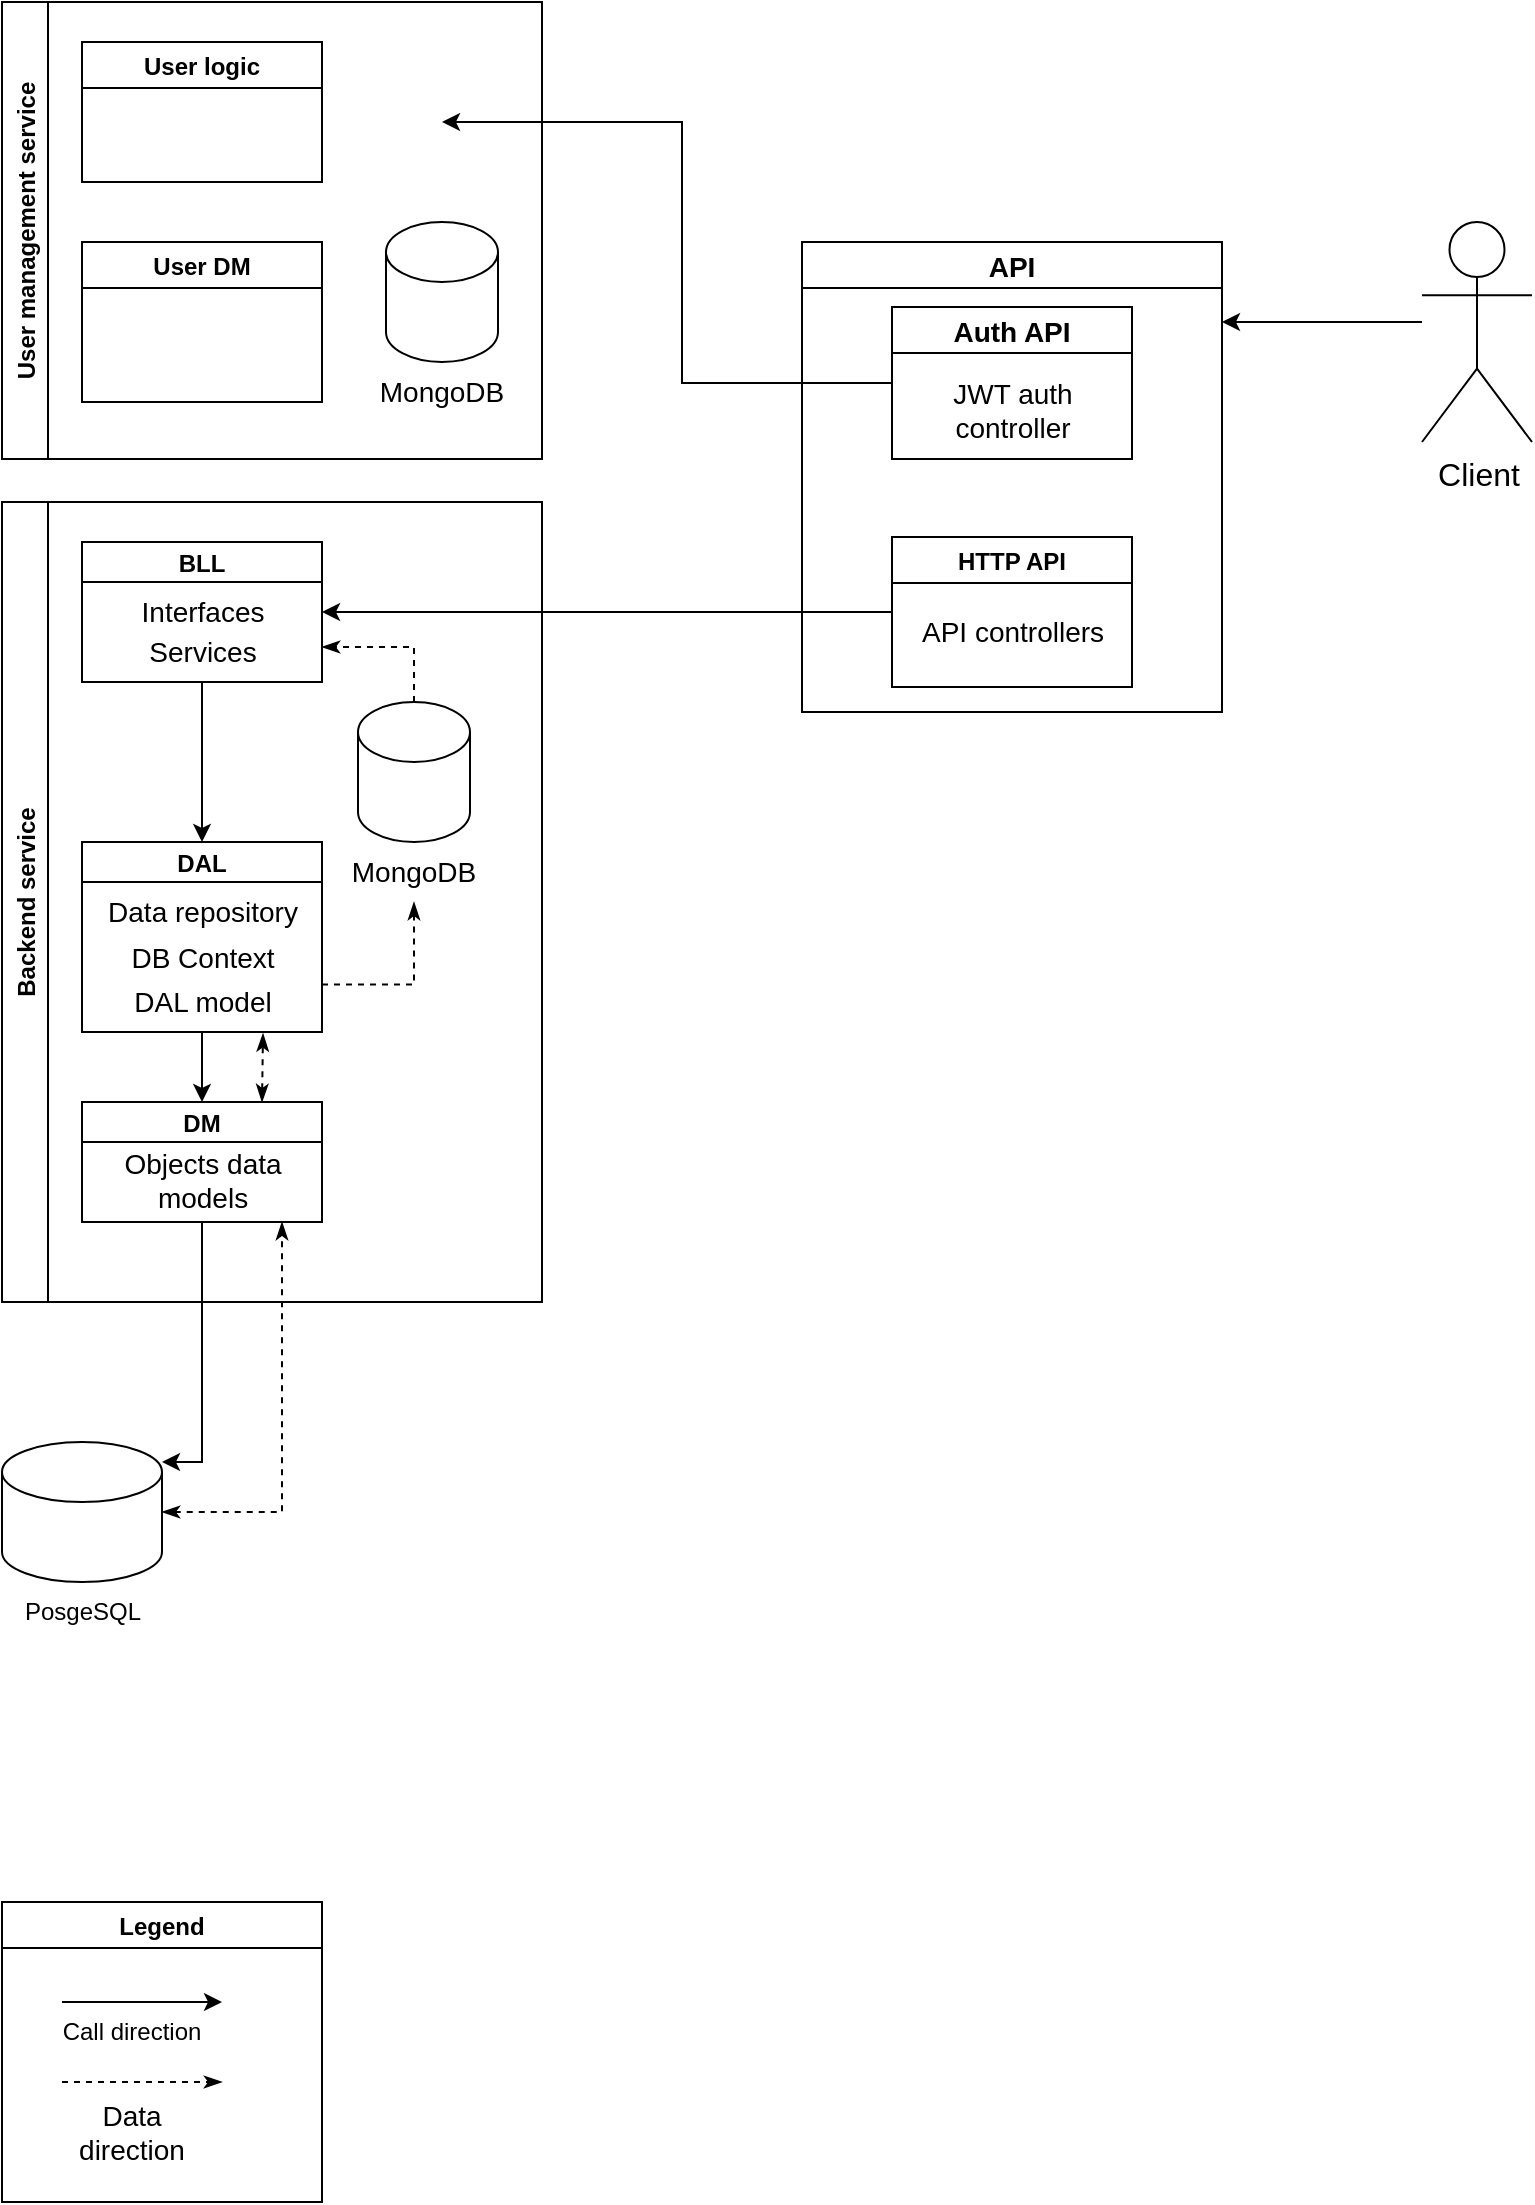 <mxfile version="20.3.6" type="github">
  <diagram id="Ach35dHcFJQdptmvtTHI" name="Страница 1">
    <mxGraphModel dx="1550" dy="827" grid="1" gridSize="10" guides="1" tooltips="1" connect="1" arrows="1" fold="1" page="1" pageScale="1" pageWidth="827" pageHeight="1169" math="0" shadow="0">
      <root>
        <mxCell id="0" />
        <mxCell id="1" parent="0" />
        <mxCell id="W8EOp4MmjeI2fesuO7Yh-2" value="Backend service" style="swimlane;horizontal=0;" parent="1" vertex="1">
          <mxGeometry x="40" y="270" width="270" height="400" as="geometry">
            <mxRectangle x="70" y="50" width="40" height="150" as="alternateBounds" />
          </mxGeometry>
        </mxCell>
        <mxCell id="W8EOp4MmjeI2fesuO7Yh-17" value="" style="edgeStyle=orthogonalEdgeStyle;rounded=0;orthogonalLoop=1;jettySize=auto;html=1;" parent="W8EOp4MmjeI2fesuO7Yh-2" source="W8EOp4MmjeI2fesuO7Yh-15" target="W8EOp4MmjeI2fesuO7Yh-16" edge="1">
          <mxGeometry relative="1" as="geometry">
            <Array as="points">
              <mxPoint x="100" y="160" />
              <mxPoint x="100" y="160" />
            </Array>
          </mxGeometry>
        </mxCell>
        <mxCell id="W8EOp4MmjeI2fesuO7Yh-15" value="BLL" style="swimlane;startSize=20;" parent="W8EOp4MmjeI2fesuO7Yh-2" vertex="1">
          <mxGeometry x="40" y="20" width="120" height="70" as="geometry" />
        </mxCell>
        <mxCell id="W8EOp4MmjeI2fesuO7Yh-31" value="Interfaces" style="text;html=1;align=center;verticalAlign=middle;resizable=0;points=[];autosize=1;strokeColor=none;fillColor=none;fontSize=14;" parent="W8EOp4MmjeI2fesuO7Yh-15" vertex="1">
          <mxGeometry x="20" y="20" width="80" height="30" as="geometry" />
        </mxCell>
        <mxCell id="W8EOp4MmjeI2fesuO7Yh-35" value="Services" style="text;html=1;align=center;verticalAlign=middle;resizable=0;points=[];autosize=1;strokeColor=none;fillColor=none;fontSize=14;" parent="W8EOp4MmjeI2fesuO7Yh-15" vertex="1">
          <mxGeometry x="20" y="40" width="80" height="30" as="geometry" />
        </mxCell>
        <mxCell id="W8EOp4MmjeI2fesuO7Yh-19" value="" style="edgeStyle=orthogonalEdgeStyle;rounded=0;orthogonalLoop=1;jettySize=auto;html=1;" parent="W8EOp4MmjeI2fesuO7Yh-2" source="W8EOp4MmjeI2fesuO7Yh-16" target="W8EOp4MmjeI2fesuO7Yh-18" edge="1">
          <mxGeometry relative="1" as="geometry" />
        </mxCell>
        <mxCell id="W8EOp4MmjeI2fesuO7Yh-50" style="edgeStyle=orthogonalEdgeStyle;rounded=0;orthogonalLoop=1;jettySize=auto;html=1;exitX=1;exitY=0.75;exitDx=0;exitDy=0;dashed=1;strokeWidth=1;fontSize=14;startArrow=none;startFill=0;endArrow=classicThin;endFill=1;entryX=0.5;entryY=1;entryDx=0;entryDy=0;" parent="W8EOp4MmjeI2fesuO7Yh-2" source="W8EOp4MmjeI2fesuO7Yh-16" target="k-F8BIPgYVoysviiwcqS-8" edge="1">
          <mxGeometry relative="1" as="geometry">
            <mxPoint x="220" y="230" as="targetPoint" />
          </mxGeometry>
        </mxCell>
        <mxCell id="W8EOp4MmjeI2fesuO7Yh-16" value="DAL" style="swimlane;startSize=20;" parent="W8EOp4MmjeI2fesuO7Yh-2" vertex="1">
          <mxGeometry x="40" y="170" width="120" height="95" as="geometry" />
        </mxCell>
        <mxCell id="W8EOp4MmjeI2fesuO7Yh-36" value="Data repository" style="text;html=1;align=center;verticalAlign=middle;resizable=0;points=[];autosize=1;strokeColor=none;fillColor=none;fontSize=14;" parent="W8EOp4MmjeI2fesuO7Yh-16" vertex="1">
          <mxGeometry y="20" width="120" height="30" as="geometry" />
        </mxCell>
        <mxCell id="W8EOp4MmjeI2fesuO7Yh-37" value="DB Context&lt;br&gt;" style="text;html=1;align=center;verticalAlign=middle;resizable=0;points=[];autosize=1;strokeColor=none;fillColor=none;fontSize=14;" parent="W8EOp4MmjeI2fesuO7Yh-16" vertex="1">
          <mxGeometry x="10" y="43" width="100" height="30" as="geometry" />
        </mxCell>
        <mxCell id="W8EOp4MmjeI2fesuO7Yh-38" value="DAL model" style="text;html=1;align=center;verticalAlign=middle;resizable=0;points=[];autosize=1;strokeColor=none;fillColor=none;fontSize=14;" parent="W8EOp4MmjeI2fesuO7Yh-16" vertex="1">
          <mxGeometry x="15" y="65" width="90" height="30" as="geometry" />
        </mxCell>
        <mxCell id="W8EOp4MmjeI2fesuO7Yh-49" style="edgeStyle=orthogonalEdgeStyle;rounded=0;orthogonalLoop=1;jettySize=auto;html=1;exitX=0.75;exitY=0;exitDx=0;exitDy=0;entryX=0.839;entryY=1.024;entryDx=0;entryDy=0;entryPerimeter=0;dashed=1;strokeWidth=1;fontSize=14;startArrow=classicThin;startFill=1;endArrow=classicThin;endFill=1;" parent="W8EOp4MmjeI2fesuO7Yh-2" source="W8EOp4MmjeI2fesuO7Yh-18" target="W8EOp4MmjeI2fesuO7Yh-38" edge="1">
          <mxGeometry relative="1" as="geometry" />
        </mxCell>
        <mxCell id="W8EOp4MmjeI2fesuO7Yh-18" value="DM" style="swimlane;startSize=20;" parent="W8EOp4MmjeI2fesuO7Yh-2" vertex="1">
          <mxGeometry x="40" y="300" width="120" height="60" as="geometry" />
        </mxCell>
        <mxCell id="W8EOp4MmjeI2fesuO7Yh-39" value="Objects data &lt;br&gt;models" style="text;html=1;align=center;verticalAlign=middle;resizable=0;points=[];autosize=1;strokeColor=none;fillColor=none;fontSize=14;" parent="W8EOp4MmjeI2fesuO7Yh-18" vertex="1">
          <mxGeometry x="10" y="14" width="100" height="50" as="geometry" />
        </mxCell>
        <mxCell id="W8EOp4MmjeI2fesuO7Yh-51" style="edgeStyle=orthogonalEdgeStyle;rounded=0;orthogonalLoop=1;jettySize=auto;html=1;exitX=0.5;exitY=0;exitDx=0;exitDy=0;exitPerimeter=0;entryX=1;entryY=0.75;entryDx=0;entryDy=0;dashed=1;strokeWidth=1;fontSize=14;startArrow=none;startFill=0;endArrow=classicThin;endFill=1;" parent="W8EOp4MmjeI2fesuO7Yh-2" source="W8EOp4MmjeI2fesuO7Yh-27" target="W8EOp4MmjeI2fesuO7Yh-15" edge="1">
          <mxGeometry relative="1" as="geometry" />
        </mxCell>
        <mxCell id="k-F8BIPgYVoysviiwcqS-9" value="" style="group" parent="W8EOp4MmjeI2fesuO7Yh-2" vertex="1" connectable="0">
          <mxGeometry x="176" y="100" width="60" height="100" as="geometry" />
        </mxCell>
        <mxCell id="W8EOp4MmjeI2fesuO7Yh-27" value="" style="shape=cylinder3;whiteSpace=wrap;html=1;boundedLbl=1;backgroundOutline=1;size=15;fontSize=16;" parent="k-F8BIPgYVoysviiwcqS-9" vertex="1">
          <mxGeometry x="2" width="56" height="70" as="geometry" />
        </mxCell>
        <mxCell id="k-F8BIPgYVoysviiwcqS-8" value="MongoDB" style="text;html=1;strokeColor=none;fillColor=none;align=center;verticalAlign=middle;whiteSpace=wrap;rounded=0;fontSize=14;" parent="k-F8BIPgYVoysviiwcqS-9" vertex="1">
          <mxGeometry y="70" width="60" height="30" as="geometry" />
        </mxCell>
        <mxCell id="W8EOp4MmjeI2fesuO7Yh-21" style="edgeStyle=orthogonalEdgeStyle;rounded=0;orthogonalLoop=1;jettySize=auto;html=1;exitX=0.5;exitY=1;exitDx=0;exitDy=0;" parent="1" source="W8EOp4MmjeI2fesuO7Yh-18" target="W8EOp4MmjeI2fesuO7Yh-1" edge="1">
          <mxGeometry relative="1" as="geometry">
            <Array as="points">
              <mxPoint x="140" y="750" />
            </Array>
          </mxGeometry>
        </mxCell>
        <mxCell id="W8EOp4MmjeI2fesuO7Yh-25" value="Legend" style="swimlane;" parent="1" vertex="1">
          <mxGeometry x="40" y="970" width="160" height="150" as="geometry" />
        </mxCell>
        <mxCell id="W8EOp4MmjeI2fesuO7Yh-24" value="" style="group" parent="W8EOp4MmjeI2fesuO7Yh-25" vertex="1" connectable="0">
          <mxGeometry x="20" y="50" width="90" height="30" as="geometry" />
        </mxCell>
        <mxCell id="W8EOp4MmjeI2fesuO7Yh-22" value="" style="endArrow=classic;html=1;rounded=0;" parent="W8EOp4MmjeI2fesuO7Yh-24" edge="1">
          <mxGeometry width="50" height="50" relative="1" as="geometry">
            <mxPoint x="10" as="sourcePoint" />
            <mxPoint x="90" as="targetPoint" />
          </mxGeometry>
        </mxCell>
        <mxCell id="W8EOp4MmjeI2fesuO7Yh-23" value="Call direction" style="text;html=1;strokeColor=none;fillColor=none;align=center;verticalAlign=middle;whiteSpace=wrap;rounded=0;" parent="W8EOp4MmjeI2fesuO7Yh-24" vertex="1">
          <mxGeometry width="90" height="30" as="geometry" />
        </mxCell>
        <mxCell id="W8EOp4MmjeI2fesuO7Yh-47" value="" style="group" parent="W8EOp4MmjeI2fesuO7Yh-25" vertex="1" connectable="0">
          <mxGeometry x="30" y="90" width="80" height="40" as="geometry" />
        </mxCell>
        <mxCell id="W8EOp4MmjeI2fesuO7Yh-44" value="" style="endArrow=classicThin;html=1;rounded=0;fontSize=14;dashed=1;strokeWidth=1;endFill=1;" parent="W8EOp4MmjeI2fesuO7Yh-47" edge="1">
          <mxGeometry width="50" height="50" relative="1" as="geometry">
            <mxPoint as="sourcePoint" />
            <mxPoint x="80" as="targetPoint" />
          </mxGeometry>
        </mxCell>
        <mxCell id="W8EOp4MmjeI2fesuO7Yh-46" value="Data direction" style="text;html=1;strokeColor=none;fillColor=none;align=center;verticalAlign=middle;whiteSpace=wrap;rounded=0;fontSize=14;" parent="W8EOp4MmjeI2fesuO7Yh-47" vertex="1">
          <mxGeometry x="5" y="10" width="60" height="30" as="geometry" />
        </mxCell>
        <mxCell id="k-F8BIPgYVoysviiwcqS-5" style="edgeStyle=orthogonalEdgeStyle;rounded=0;orthogonalLoop=1;jettySize=auto;html=1;fontSize=14;startArrow=none;startFill=0;" parent="1" source="W8EOp4MmjeI2fesuO7Yh-26" edge="1">
          <mxGeometry relative="1" as="geometry">
            <mxPoint x="650" y="180" as="targetPoint" />
            <Array as="points">
              <mxPoint x="710" y="180" />
              <mxPoint x="710" y="180" />
            </Array>
          </mxGeometry>
        </mxCell>
        <mxCell id="W8EOp4MmjeI2fesuO7Yh-26" value="Client" style="shape=umlActor;verticalLabelPosition=bottom;verticalAlign=top;html=1;outlineConnect=0;fontSize=16;" parent="1" vertex="1">
          <mxGeometry x="750" y="130" width="55" height="110" as="geometry" />
        </mxCell>
        <mxCell id="k-F8BIPgYVoysviiwcqS-7" style="edgeStyle=orthogonalEdgeStyle;rounded=0;orthogonalLoop=1;jettySize=auto;html=1;exitX=0;exitY=0.5;exitDx=0;exitDy=0;fontSize=14;startArrow=none;startFill=0;" parent="1" source="W8EOp4MmjeI2fesuO7Yh-42" edge="1">
          <mxGeometry relative="1" as="geometry">
            <mxPoint x="260" y="80" as="targetPoint" />
            <Array as="points">
              <mxPoint x="380" y="211" />
              <mxPoint x="380" y="80" />
            </Array>
          </mxGeometry>
        </mxCell>
        <mxCell id="W8EOp4MmjeI2fesuO7Yh-40" value="API" style="swimlane;fontSize=14;" parent="1" vertex="1">
          <mxGeometry x="440" y="140" width="210" height="235" as="geometry" />
        </mxCell>
        <mxCell id="W8EOp4MmjeI2fesuO7Yh-42" value="Auth API" style="swimlane;fontSize=14;" parent="W8EOp4MmjeI2fesuO7Yh-40" vertex="1">
          <mxGeometry x="45" y="32.5" width="120" height="76" as="geometry" />
        </mxCell>
        <mxCell id="W8EOp4MmjeI2fesuO7Yh-43" value="JWT auth &lt;br&gt;controller" style="text;html=1;align=center;verticalAlign=middle;resizable=0;points=[];autosize=1;strokeColor=none;fillColor=none;fontSize=14;" parent="W8EOp4MmjeI2fesuO7Yh-42" vertex="1">
          <mxGeometry x="20" y="26" width="80" height="50" as="geometry" />
        </mxCell>
        <mxCell id="k-F8BIPgYVoysviiwcqS-3" value="HTTP API" style="swimlane;" parent="W8EOp4MmjeI2fesuO7Yh-40" vertex="1">
          <mxGeometry x="45" y="147.5" width="120" height="75" as="geometry" />
        </mxCell>
        <mxCell id="k-F8BIPgYVoysviiwcqS-4" value="API controllers" style="text;html=1;align=center;verticalAlign=middle;resizable=0;points=[];autosize=1;strokeColor=none;fillColor=none;fontSize=14;" parent="k-F8BIPgYVoysviiwcqS-3" vertex="1">
          <mxGeometry x="5" y="32.5" width="110" height="30" as="geometry" />
        </mxCell>
        <mxCell id="W8EOp4MmjeI2fesuO7Yh-48" style="edgeStyle=orthogonalEdgeStyle;rounded=0;orthogonalLoop=1;jettySize=auto;html=1;exitX=1;exitY=0.5;exitDx=0;exitDy=0;exitPerimeter=0;entryX=0.9;entryY=0.92;entryDx=0;entryDy=0;entryPerimeter=0;dashed=1;strokeWidth=1;fontSize=14;endArrow=classicThin;endFill=1;startArrow=classicThin;startFill=1;" parent="1" source="W8EOp4MmjeI2fesuO7Yh-1" target="W8EOp4MmjeI2fesuO7Yh-39" edge="1">
          <mxGeometry relative="1" as="geometry" />
        </mxCell>
        <mxCell id="M-t3Y8hKI3yOIpSZZMev-1" value="User management service" style="swimlane;horizontal=0;" vertex="1" parent="1">
          <mxGeometry x="40" y="20" width="270" height="228.5" as="geometry" />
        </mxCell>
        <mxCell id="M-t3Y8hKI3yOIpSZZMev-5" value="User logic" style="swimlane;startSize=23;" vertex="1" parent="M-t3Y8hKI3yOIpSZZMev-1">
          <mxGeometry x="40" y="20" width="120" height="70" as="geometry" />
        </mxCell>
        <mxCell id="M-t3Y8hKI3yOIpSZZMev-6" value="User DM" style="swimlane;startSize=23;" vertex="1" parent="M-t3Y8hKI3yOIpSZZMev-1">
          <mxGeometry x="40" y="120" width="120" height="80" as="geometry" />
        </mxCell>
        <mxCell id="M-t3Y8hKI3yOIpSZZMev-7" value="" style="group" vertex="1" connectable="0" parent="M-t3Y8hKI3yOIpSZZMev-1">
          <mxGeometry x="190" y="110" width="60" height="100" as="geometry" />
        </mxCell>
        <mxCell id="M-t3Y8hKI3yOIpSZZMev-8" value="" style="shape=cylinder3;whiteSpace=wrap;html=1;boundedLbl=1;backgroundOutline=1;size=15;fontSize=16;" vertex="1" parent="M-t3Y8hKI3yOIpSZZMev-7">
          <mxGeometry x="2" width="56" height="70" as="geometry" />
        </mxCell>
        <mxCell id="M-t3Y8hKI3yOIpSZZMev-9" value="MongoDB" style="text;html=1;strokeColor=none;fillColor=none;align=center;verticalAlign=middle;whiteSpace=wrap;rounded=0;fontSize=14;" vertex="1" parent="M-t3Y8hKI3yOIpSZZMev-7">
          <mxGeometry y="70" width="60" height="30" as="geometry" />
        </mxCell>
        <mxCell id="M-t3Y8hKI3yOIpSZZMev-2" style="edgeStyle=orthogonalEdgeStyle;rounded=0;orthogonalLoop=1;jettySize=auto;html=1;exitX=0;exitY=0.5;exitDx=0;exitDy=0;entryX=1;entryY=0.5;entryDx=0;entryDy=0;" edge="1" parent="1" source="k-F8BIPgYVoysviiwcqS-3" target="W8EOp4MmjeI2fesuO7Yh-15">
          <mxGeometry relative="1" as="geometry" />
        </mxCell>
        <mxCell id="M-t3Y8hKI3yOIpSZZMev-4" value="" style="group" vertex="1" connectable="0" parent="1">
          <mxGeometry x="40" y="740" width="80" height="100" as="geometry" />
        </mxCell>
        <mxCell id="W8EOp4MmjeI2fesuO7Yh-20" value="" style="group" parent="M-t3Y8hKI3yOIpSZZMev-4" vertex="1" connectable="0">
          <mxGeometry width="80" height="100" as="geometry" />
        </mxCell>
        <mxCell id="W8EOp4MmjeI2fesuO7Yh-10" value="PosgeSQL" style="text;html=1;align=center;verticalAlign=middle;resizable=0;points=[];autosize=1;strokeColor=none;fillColor=none;" parent="W8EOp4MmjeI2fesuO7Yh-20" vertex="1">
          <mxGeometry y="70" width="80" height="30" as="geometry" />
        </mxCell>
        <mxCell id="W8EOp4MmjeI2fesuO7Yh-1" value="" style="shape=cylinder3;whiteSpace=wrap;html=1;boundedLbl=1;backgroundOutline=1;size=15;" parent="M-t3Y8hKI3yOIpSZZMev-4" vertex="1">
          <mxGeometry width="80" height="70" as="geometry" />
        </mxCell>
      </root>
    </mxGraphModel>
  </diagram>
</mxfile>
